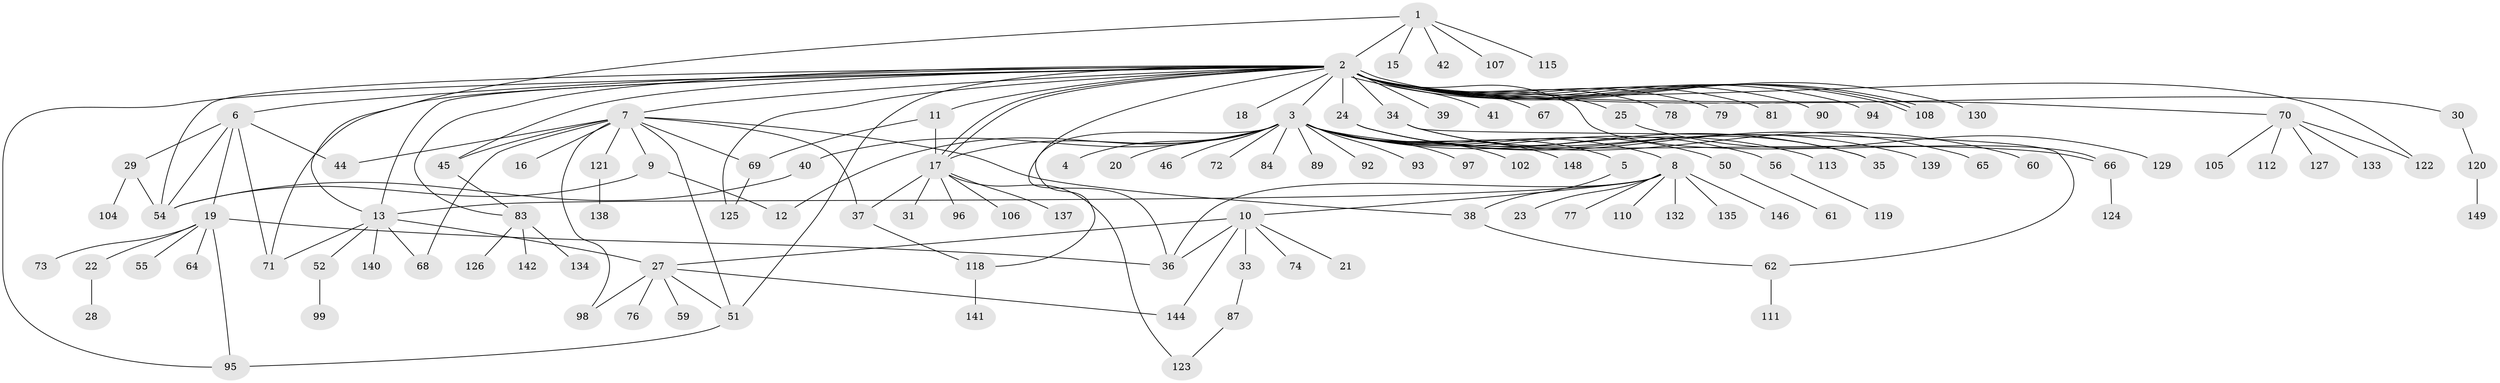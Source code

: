 // original degree distribution, {7: 0.026845637583892617, 38: 0.006711409395973154, 19: 0.006711409395973154, 1: 0.5100671140939598, 2: 0.2080536912751678, 6: 0.013422818791946308, 12: 0.006711409395973154, 10: 0.006711409395973154, 4: 0.053691275167785234, 8: 0.006711409395973154, 3: 0.11409395973154363, 5: 0.040268456375838924}
// Generated by graph-tools (version 1.1) at 2025/11/02/27/25 16:11:15]
// undirected, 118 vertices, 155 edges
graph export_dot {
graph [start="1"]
  node [color=gray90,style=filled];
  1 [super="+63"];
  2 [super="+32"];
  3 [super="+14"];
  4;
  5;
  6 [super="+85"];
  7 [super="+49"];
  8 [super="+82"];
  9 [super="+100"];
  10 [super="+88"];
  11 [super="+143"];
  12 [super="+145"];
  13 [super="+43"];
  15;
  16;
  17 [super="+75"];
  18;
  19 [super="+26"];
  20;
  21;
  22;
  23 [super="+53"];
  24 [super="+114"];
  25;
  27 [super="+47"];
  28;
  29 [super="+48"];
  30 [super="+117"];
  31;
  33;
  34 [super="+103"];
  35;
  36;
  37;
  38;
  39 [super="+136"];
  40;
  41 [super="+131"];
  42;
  44 [super="+57"];
  45;
  46;
  50 [super="+86"];
  51 [super="+128"];
  52 [super="+58"];
  54 [super="+80"];
  55;
  56;
  59;
  60;
  61;
  62;
  64;
  65;
  66 [super="+116"];
  67;
  68;
  69;
  70 [super="+91"];
  71;
  72;
  73;
  74;
  76;
  77;
  78;
  79;
  81;
  83 [super="+109"];
  84;
  87;
  89;
  90;
  92;
  93;
  94;
  95 [super="+101"];
  96;
  97;
  98;
  99;
  102;
  104;
  105;
  106;
  107;
  108;
  110;
  111;
  112;
  113;
  115;
  118;
  119;
  120;
  121;
  122;
  123;
  124;
  125;
  126;
  127;
  129;
  130;
  132;
  133;
  134;
  135;
  137;
  138;
  139;
  140;
  141;
  142;
  144 [super="+147"];
  146;
  148;
  149;
  1 -- 2;
  1 -- 13;
  1 -- 15;
  1 -- 42;
  1 -- 107;
  1 -- 115;
  2 -- 3;
  2 -- 6;
  2 -- 7;
  2 -- 11;
  2 -- 13 [weight=2];
  2 -- 17;
  2 -- 17;
  2 -- 18;
  2 -- 24;
  2 -- 25;
  2 -- 30;
  2 -- 34;
  2 -- 36;
  2 -- 39;
  2 -- 41;
  2 -- 45;
  2 -- 51;
  2 -- 66;
  2 -- 67;
  2 -- 70;
  2 -- 71;
  2 -- 78;
  2 -- 79;
  2 -- 81;
  2 -- 83;
  2 -- 90;
  2 -- 94;
  2 -- 95;
  2 -- 108;
  2 -- 108;
  2 -- 108;
  2 -- 122;
  2 -- 125;
  2 -- 130;
  2 -- 54;
  3 -- 4;
  3 -- 5;
  3 -- 8 [weight=2];
  3 -- 20;
  3 -- 35;
  3 -- 40;
  3 -- 50;
  3 -- 56;
  3 -- 72;
  3 -- 84;
  3 -- 92;
  3 -- 97 [weight=2];
  3 -- 102;
  3 -- 118;
  3 -- 148;
  3 -- 89;
  3 -- 93;
  3 -- 46;
  3 -- 12;
  3 -- 17;
  3 -- 66;
  5 -- 38;
  6 -- 19;
  6 -- 29;
  6 -- 71;
  6 -- 54;
  6 -- 44;
  7 -- 9;
  7 -- 16;
  7 -- 37;
  7 -- 38;
  7 -- 44;
  7 -- 51;
  7 -- 68;
  7 -- 69;
  7 -- 98;
  7 -- 121;
  7 -- 45;
  8 -- 10;
  8 -- 23;
  8 -- 36;
  8 -- 77;
  8 -- 110;
  8 -- 132;
  8 -- 135;
  8 -- 146;
  8 -- 13;
  9 -- 12;
  9 -- 54;
  10 -- 21;
  10 -- 27;
  10 -- 33;
  10 -- 36;
  10 -- 74;
  10 -- 144;
  11 -- 69;
  11 -- 17;
  13 -- 27;
  13 -- 68;
  13 -- 71;
  13 -- 140;
  13 -- 52;
  17 -- 31;
  17 -- 137;
  17 -- 96;
  17 -- 37;
  17 -- 106;
  17 -- 123;
  19 -- 22;
  19 -- 36;
  19 -- 55;
  19 -- 95;
  19 -- 64;
  19 -- 73;
  22 -- 28;
  24 -- 65;
  24 -- 113;
  24 -- 139;
  25 -- 129;
  27 -- 59;
  27 -- 144;
  27 -- 51;
  27 -- 98;
  27 -- 76;
  29 -- 104;
  29 -- 54;
  30 -- 120;
  33 -- 87;
  34 -- 35;
  34 -- 60;
  34 -- 62;
  37 -- 118;
  38 -- 62;
  40 -- 54;
  45 -- 83;
  50 -- 61;
  51 -- 95;
  52 -- 99;
  56 -- 119;
  62 -- 111;
  66 -- 124;
  69 -- 125;
  70 -- 112;
  70 -- 122;
  70 -- 105;
  70 -- 133;
  70 -- 127;
  83 -- 134;
  83 -- 126;
  83 -- 142;
  87 -- 123;
  118 -- 141;
  120 -- 149;
  121 -- 138;
}
